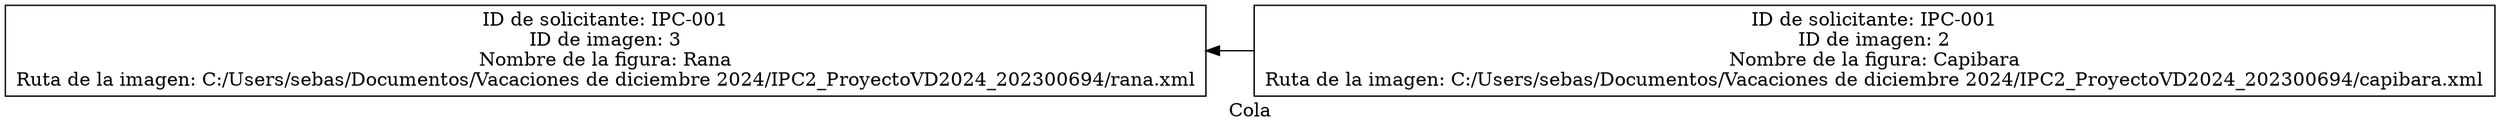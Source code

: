digraph G {
    rankdir="RL";
    label="Cola";
    node[shape=box];
    nodo0[label="ID de solicitante: IPC-001\nID de imagen: 2\nNombre de la figura: Capibara\nRuta de la imagen: C:/Users/sebas/Documentos/Vacaciones de diciembre 2024/IPC2_ProyectoVD2024_202300694/capibara.xml\n"];
nodo1[label="ID de solicitante: IPC-001\nID de imagen: 3\nNombre de la figura: Rana\nRuta de la imagen: C:/Users/sebas/Documentos/Vacaciones de diciembre 2024/IPC2_ProyectoVD2024_202300694/rana.xml\n"];
nodo0 -> nodo1;
}